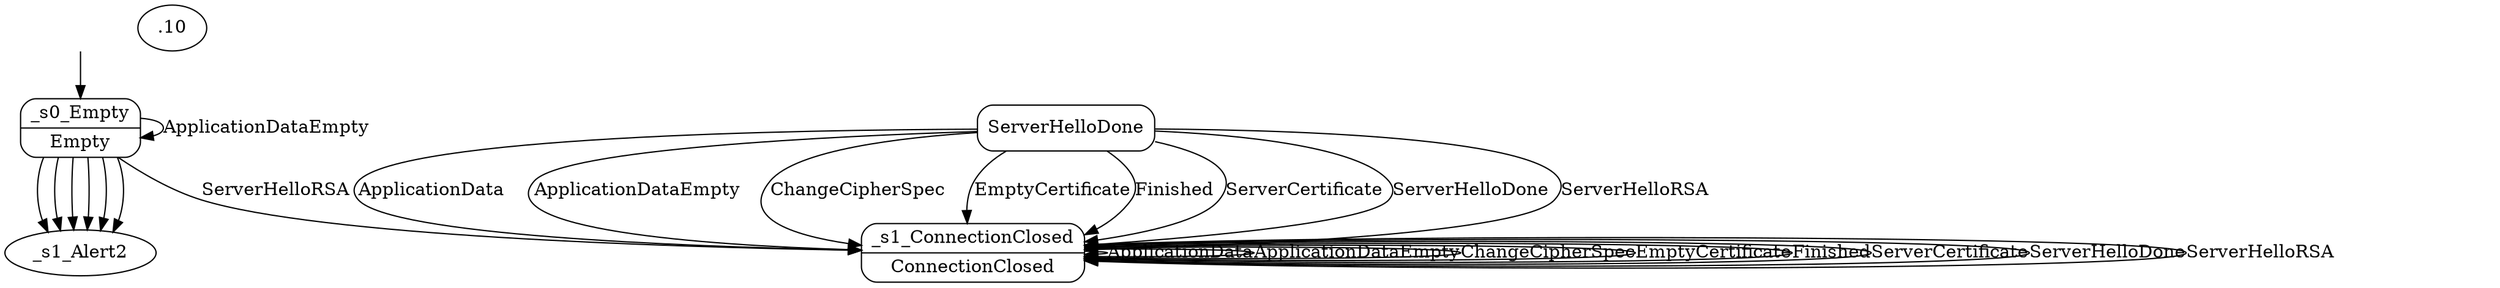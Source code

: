 digraph g {

    __start0 [label="" shape="none"]
    __start0 -> _s0_Empty

    _s0_Empty [label="{ _s0_Empty | Empty }" shape="record" style="rounded"]
    _s1_Alert2.10ConnectionClosed [label="{ _s1_Alert2.10ConnectionClosed | Alert2.10ConnectionClosed }" shape="record" style="rounded"]
    _s1_ConnectionClosed [label="{ _s1_ConnectionClosed | ConnectionClosed }" shape="record" style="rounded"]

    _s0_Empty -> _s0_Empty  [label="ApplicationDataEmpty"]
    _s0_Empty -> _s1_Alert2.10ConnectionClosed  [label="ApplicationData"]
    _s0_Empty -> _s1_Alert2.10ConnectionClosed  [label="ChangeCipherSpec"]
    _s0_Empty -> _s1_Alert2.10ConnectionClosed  [label="EmptyCertificate"]
    _s0_Empty -> _s1_Alert2.10ConnectionClosed  [label="Finished"]
    _s0_Empty -> _s1_Alert2.10ConnectionClosed  [label="ServerCertificate"]
    _s0_Empty -> _s1_Alert2.10ConnectionClosed  [label="ServerHelloDone"]
    _s0_Empty -> _s1_ConnectionClosed  [label="ServerHelloRSA"]
    _s1_Alert2.10ConnectionClosed -> _s1_ConnectionClosed  [label="ApplicationData"]
    _s1_Alert2.10ConnectionClosed -> _s1_ConnectionClosed  [label="ApplicationDataEmpty"]
    _s1_Alert2.10ConnectionClosed -> _s1_ConnectionClosed  [label="ChangeCipherSpec"]
    _s1_Alert2.10ConnectionClosed -> _s1_ConnectionClosed  [label="EmptyCertificate"]
    _s1_Alert2.10ConnectionClosed -> _s1_ConnectionClosed  [label="Finished"]
    _s1_Alert2.10ConnectionClosed -> _s1_ConnectionClosed  [label="ServerCertificate"]
    _s1_Alert2.10ConnectionClosed -> _s1_ConnectionClosed  [label="ServerHelloDone"]
    _s1_Alert2.10ConnectionClosed -> _s1_ConnectionClosed  [label="ServerHelloRSA"]
    _s1_ConnectionClosed -> _s1_ConnectionClosed  [label="ApplicationData"]
    _s1_ConnectionClosed -> _s1_ConnectionClosed  [label="ApplicationDataEmpty"]
    _s1_ConnectionClosed -> _s1_ConnectionClosed  [label="ChangeCipherSpec"]
    _s1_ConnectionClosed -> _s1_ConnectionClosed  [label="EmptyCertificate"]
    _s1_ConnectionClosed -> _s1_ConnectionClosed  [label="Finished"]
    _s1_ConnectionClosed -> _s1_ConnectionClosed  [label="ServerCertificate"]
    _s1_ConnectionClosed -> _s1_ConnectionClosed  [label="ServerHelloDone"]
    _s1_ConnectionClosed -> _s1_ConnectionClosed  [label="ServerHelloRSA"]
}
